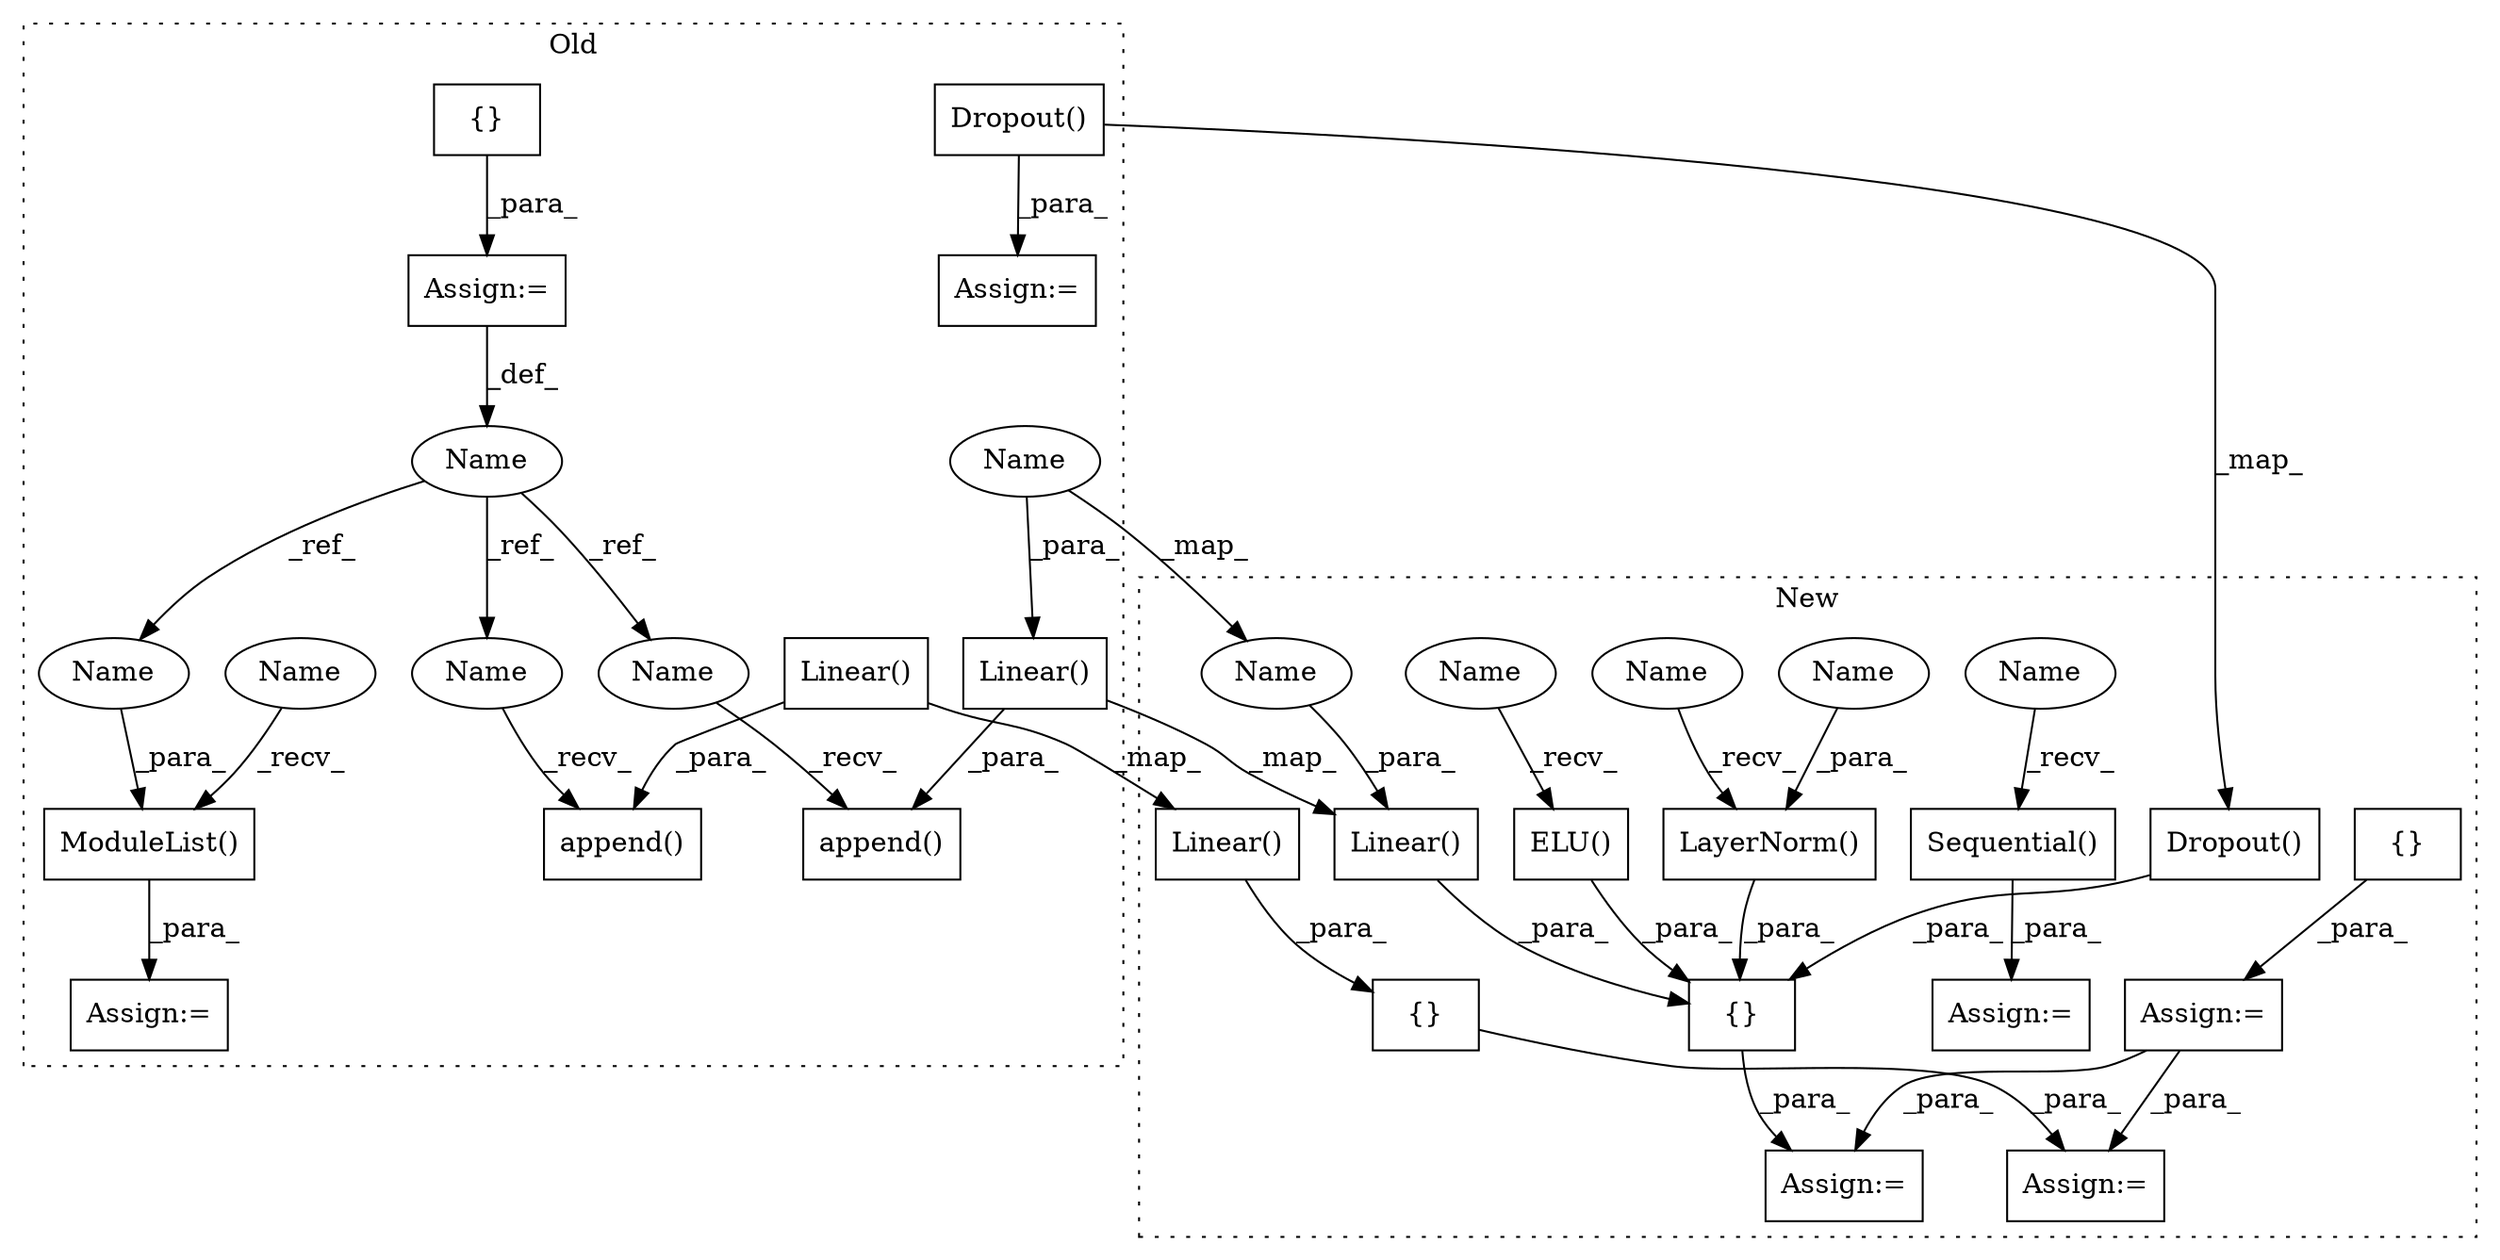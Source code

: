 digraph G {
subgraph cluster0 {
1 [label="{}" a="59" s="11349,11349" l="2,1" shape="box"];
3 [label="Assign:=" a="68" s="11346" l="3" shape="box"];
5 [label="append()" a="75" s="11389,11419" l="15,1" shape="box"];
6 [label="Name" a="87" s="11339" l="7" shape="ellipse"];
7 [label="append()" a="75" s="11447,11481" l="15,1" shape="box"];
8 [label="Assign:=" a="68" s="11498" l="3" shape="box"];
9 [label="ModuleList()" a="75" s="11501,11522" l="14,1" shape="box"];
13 [label="Dropout()" a="75" s="11110" l="26" shape="box"];
15 [label="Assign:=" a="68" s="11107" l="3" shape="box"];
21 [label="Linear()" a="75" s="11462,11480" l="10,1" shape="box"];
24 [label="Linear()" a="75" s="11404,11418" l="10,1" shape="box"];
28 [label="Name" a="87" s="11501" l="2" shape="ellipse"];
29 [label="Name" a="87" s="11417" l="1" shape="ellipse"];
32 [label="Name" a="87" s="11447" l="7" shape="ellipse"];
33 [label="Name" a="87" s="11389" l="7" shape="ellipse"];
34 [label="Name" a="87" s="11515" l="7" shape="ellipse"];
label = "Old";
style="dotted";
}
subgraph cluster1 {
2 [label="{}" a="59" s="11216,11354" l="18,0" shape="box"];
4 [label="Assign:=" a="68" s="11212" l="4" shape="box"];
10 [label="ELU()" a="75" s="11301" l="8" shape="box"];
11 [label="Sequential()" a="75" s="11456,11471" l="14,2" shape="box"];
12 [label="Assign:=" a="68" s="11453" l="3" shape="box"];
14 [label="Dropout()" a="75" s="11328" l="26" shape="box"];
16 [label="{}" a="59" s="11171,11171" l="2,1" shape="box"];
17 [label="Assign:=" a="68" s="11168" l="3" shape="box"];
18 [label="Assign:=" a="68" s="11383" l="4" shape="box"];
19 [label="{}" a="59" s="11387,11408" l="2,0" shape="box"];
20 [label="Linear()" a="75" s="11389,11407" l="10,1" shape="box"];
22 [label="LayerNorm()" a="75" s="11268,11282" l="13,1" shape="box"];
23 [label="Linear()" a="75" s="11234,11248" l="10,1" shape="box"];
25 [label="Name" a="87" s="11268" l="2" shape="ellipse"];
26 [label="Name" a="87" s="11301" l="2" shape="ellipse"];
27 [label="Name" a="87" s="11456" l="2" shape="ellipse"];
30 [label="Name" a="87" s="11247" l="1" shape="ellipse"];
31 [label="Name" a="87" s="11281" l="1" shape="ellipse"];
label = "New";
style="dotted";
}
1 -> 3 [label="_para_"];
2 -> 4 [label="_para_"];
3 -> 6 [label="_def_"];
6 -> 34 [label="_ref_"];
6 -> 33 [label="_ref_"];
6 -> 32 [label="_ref_"];
9 -> 8 [label="_para_"];
10 -> 2 [label="_para_"];
11 -> 12 [label="_para_"];
13 -> 15 [label="_para_"];
13 -> 14 [label="_map_"];
14 -> 2 [label="_para_"];
16 -> 17 [label="_para_"];
17 -> 4 [label="_para_"];
17 -> 18 [label="_para_"];
19 -> 18 [label="_para_"];
20 -> 19 [label="_para_"];
21 -> 20 [label="_map_"];
21 -> 7 [label="_para_"];
22 -> 2 [label="_para_"];
23 -> 2 [label="_para_"];
24 -> 5 [label="_para_"];
24 -> 23 [label="_map_"];
25 -> 22 [label="_recv_"];
26 -> 10 [label="_recv_"];
27 -> 11 [label="_recv_"];
28 -> 9 [label="_recv_"];
29 -> 30 [label="_map_"];
29 -> 24 [label="_para_"];
30 -> 23 [label="_para_"];
31 -> 22 [label="_para_"];
32 -> 7 [label="_recv_"];
33 -> 5 [label="_recv_"];
34 -> 9 [label="_para_"];
}